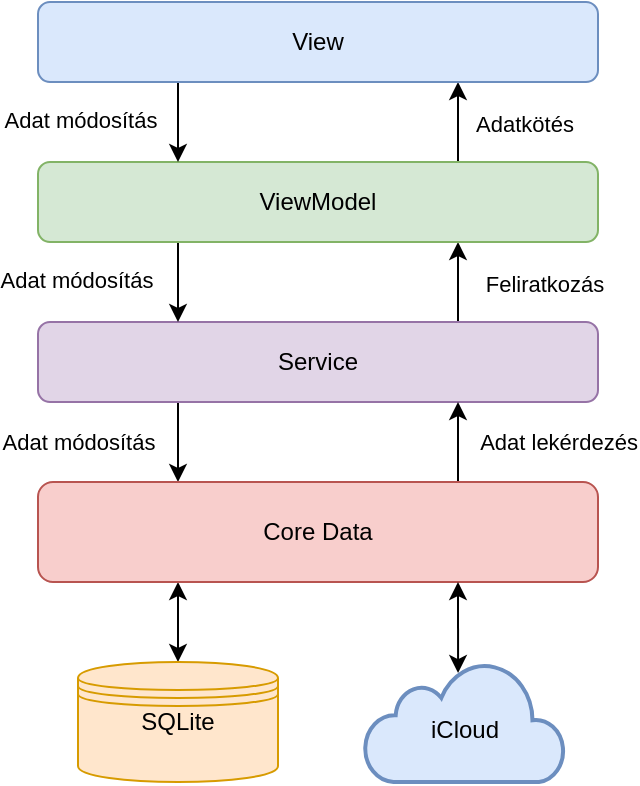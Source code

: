 <mxfile version="24.8.4">
  <diagram name="1 oldal" id="KdIXGfYalOhUa_dOvi26">
    <mxGraphModel dx="954" dy="650" grid="1" gridSize="10" guides="1" tooltips="1" connect="1" arrows="1" fold="1" page="1" pageScale="1" pageWidth="827" pageHeight="1169" math="0" shadow="0">
      <root>
        <mxCell id="0" />
        <mxCell id="1" parent="0" />
        <mxCell id="BcFD68ZfJUn94R82YFnP-16" style="edgeStyle=orthogonalEdgeStyle;rounded=0;orthogonalLoop=1;jettySize=auto;html=1;exitX=0.25;exitY=1;exitDx=0;exitDy=0;entryX=0.25;entryY=0;entryDx=0;entryDy=0;" parent="1" source="BmGdOzdEx5Pd-HnYDb_1-1" target="BmGdOzdEx5Pd-HnYDb_1-2" edge="1">
          <mxGeometry relative="1" as="geometry" />
        </mxCell>
        <mxCell id="BcFD68ZfJUn94R82YFnP-25" value="Adat módosítás" style="edgeLabel;html=1;align=center;verticalAlign=middle;resizable=0;points=[];labelBackgroundColor=none;" parent="BcFD68ZfJUn94R82YFnP-16" vertex="1" connectable="0">
          <mxGeometry x="-0.141" y="-1" relative="1" as="geometry">
            <mxPoint x="-49" y="3" as="offset" />
          </mxGeometry>
        </mxCell>
        <mxCell id="BcFD68ZfJUn94R82YFnP-23" style="edgeStyle=orthogonalEdgeStyle;rounded=0;orthogonalLoop=1;jettySize=auto;html=1;exitX=0.75;exitY=0;exitDx=0;exitDy=0;entryX=0.75;entryY=1;entryDx=0;entryDy=0;" parent="1" source="BmGdOzdEx5Pd-HnYDb_1-1" target="BcFD68ZfJUn94R82YFnP-7" edge="1">
          <mxGeometry relative="1" as="geometry" />
        </mxCell>
        <mxCell id="BmGdOzdEx5Pd-HnYDb_1-1" value="Service" style="rounded=1;whiteSpace=wrap;html=1;fillColor=#e1d5e7;strokeColor=#9673a6;" parent="1" vertex="1">
          <mxGeometry x="320" y="490" width="280" height="40" as="geometry" />
        </mxCell>
        <mxCell id="BcFD68ZfJUn94R82YFnP-19" style="edgeStyle=orthogonalEdgeStyle;rounded=0;orthogonalLoop=1;jettySize=auto;html=1;exitX=0.25;exitY=1;exitDx=0;exitDy=0;entryX=0.5;entryY=0;entryDx=0;entryDy=0;startArrow=classic;startFill=1;" parent="1" source="BmGdOzdEx5Pd-HnYDb_1-2" target="BmGdOzdEx5Pd-HnYDb_1-5" edge="1">
          <mxGeometry relative="1" as="geometry" />
        </mxCell>
        <mxCell id="BcFD68ZfJUn94R82YFnP-21" value="Adat lekérdezés" style="edgeStyle=orthogonalEdgeStyle;rounded=0;orthogonalLoop=1;jettySize=auto;html=1;exitX=0.75;exitY=0;exitDx=0;exitDy=0;entryX=0.75;entryY=1;entryDx=0;entryDy=0;" parent="1" source="BmGdOzdEx5Pd-HnYDb_1-2" target="BmGdOzdEx5Pd-HnYDb_1-1" edge="1">
          <mxGeometry y="-50" relative="1" as="geometry">
            <mxPoint as="offset" />
          </mxGeometry>
        </mxCell>
        <mxCell id="BmGdOzdEx5Pd-HnYDb_1-2" value="Core Data" style="rounded=1;whiteSpace=wrap;html=1;fillColor=#f8cecc;strokeColor=#b85450;" parent="1" vertex="1">
          <mxGeometry x="320" y="570" width="280" height="50" as="geometry" />
        </mxCell>
        <mxCell id="BcFD68ZfJUn94R82YFnP-1" value="" style="group" parent="1" vertex="1" connectable="0">
          <mxGeometry x="340" y="660" width="100" height="60" as="geometry" />
        </mxCell>
        <mxCell id="BmGdOzdEx5Pd-HnYDb_1-5" value="" style="shape=datastore;whiteSpace=wrap;html=1;fillColor=#ffe6cc;strokeColor=#d79b00;" parent="BcFD68ZfJUn94R82YFnP-1" vertex="1">
          <mxGeometry width="100" height="60" as="geometry" />
        </mxCell>
        <mxCell id="BmGdOzdEx5Pd-HnYDb_1-16" value="SQLite" style="text;html=1;strokeColor=none;fillColor=none;align=center;verticalAlign=middle;whiteSpace=wrap;rounded=0;" parent="BcFD68ZfJUn94R82YFnP-1" vertex="1">
          <mxGeometry x="25" y="15" width="50" height="30" as="geometry" />
        </mxCell>
        <mxCell id="BcFD68ZfJUn94R82YFnP-2" value="" style="group" parent="1" vertex="1" connectable="0">
          <mxGeometry x="483.34" y="660" width="99.99" height="60" as="geometry" />
        </mxCell>
        <mxCell id="BmGdOzdEx5Pd-HnYDb_1-6" value="" style="html=1;verticalLabelPosition=bottom;align=center;labelBackgroundColor=#ffffff;verticalAlign=top;strokeWidth=2;shadow=0;dashed=0;shape=mxgraph.ios7.icons.cloud;fillColor=#dae8fc;strokeColor=#6c8ebf;" parent="BcFD68ZfJUn94R82YFnP-2" vertex="1">
          <mxGeometry width="99.99" height="60" as="geometry" />
        </mxCell>
        <mxCell id="BmGdOzdEx5Pd-HnYDb_1-13" value="iCloud" style="text;html=1;strokeColor=none;fillColor=none;align=center;verticalAlign=middle;whiteSpace=wrap;rounded=0;" parent="BcFD68ZfJUn94R82YFnP-2" vertex="1">
          <mxGeometry x="24.282" y="21.429" width="51.426" height="25.714" as="geometry" />
        </mxCell>
        <mxCell id="BcFD68ZfJUn94R82YFnP-15" style="edgeStyle=orthogonalEdgeStyle;rounded=0;orthogonalLoop=1;jettySize=auto;html=1;exitX=0.25;exitY=1;exitDx=0;exitDy=0;entryX=0.25;entryY=0;entryDx=0;entryDy=0;" parent="1" source="BcFD68ZfJUn94R82YFnP-7" target="BmGdOzdEx5Pd-HnYDb_1-1" edge="1">
          <mxGeometry relative="1" as="geometry" />
        </mxCell>
        <mxCell id="BcFD68ZfJUn94R82YFnP-24" style="edgeStyle=orthogonalEdgeStyle;rounded=0;orthogonalLoop=1;jettySize=auto;html=1;exitX=0.75;exitY=0;exitDx=0;exitDy=0;entryX=0.75;entryY=1;entryDx=0;entryDy=0;" parent="1" source="BcFD68ZfJUn94R82YFnP-7" target="BcFD68ZfJUn94R82YFnP-8" edge="1">
          <mxGeometry relative="1" as="geometry" />
        </mxCell>
        <mxCell id="BcFD68ZfJUn94R82YFnP-7" value="ViewModel" style="rounded=1;whiteSpace=wrap;html=1;fillColor=#d5e8d4;strokeColor=#82b366;" parent="1" vertex="1">
          <mxGeometry x="320" y="410" width="280" height="40" as="geometry" />
        </mxCell>
        <mxCell id="BcFD68ZfJUn94R82YFnP-14" style="edgeStyle=orthogonalEdgeStyle;rounded=0;orthogonalLoop=1;jettySize=auto;html=1;exitX=0.25;exitY=1;exitDx=0;exitDy=0;entryX=0.25;entryY=0;entryDx=0;entryDy=0;" parent="1" source="BcFD68ZfJUn94R82YFnP-8" target="BcFD68ZfJUn94R82YFnP-7" edge="1">
          <mxGeometry relative="1" as="geometry" />
        </mxCell>
        <mxCell id="BcFD68ZfJUn94R82YFnP-8" value="View" style="rounded=1;whiteSpace=wrap;html=1;fillColor=#dae8fc;strokeColor=#6c8ebf;" parent="1" vertex="1">
          <mxGeometry x="320" y="330" width="280" height="40" as="geometry" />
        </mxCell>
        <mxCell id="BcFD68ZfJUn94R82YFnP-20" style="edgeStyle=orthogonalEdgeStyle;rounded=0;orthogonalLoop=1;jettySize=auto;html=1;exitX=0.75;exitY=1;exitDx=0;exitDy=0;entryX=0.467;entryY=0.092;entryDx=0;entryDy=0;entryPerimeter=0;startArrow=classic;startFill=1;" parent="1" source="BmGdOzdEx5Pd-HnYDb_1-2" target="BmGdOzdEx5Pd-HnYDb_1-6" edge="1">
          <mxGeometry relative="1" as="geometry" />
        </mxCell>
        <mxCell id="BcFD68ZfJUn94R82YFnP-26" value="Adat módosítás" style="edgeLabel;html=1;align=center;verticalAlign=middle;resizable=0;points=[];labelBackgroundColor=none;" parent="1" vertex="1" connectable="0">
          <mxGeometry x="360" y="560.001" as="geometry">
            <mxPoint x="-21" y="-91" as="offset" />
          </mxGeometry>
        </mxCell>
        <mxCell id="BcFD68ZfJUn94R82YFnP-27" value="Adat módosítás" style="edgeLabel;html=1;align=center;verticalAlign=middle;resizable=0;points=[];labelBackgroundColor=none;" parent="1" vertex="1" connectable="0">
          <mxGeometry x="400" y="567.241" as="geometry">
            <mxPoint x="-59" y="-178" as="offset" />
          </mxGeometry>
        </mxCell>
        <mxCell id="BcFD68ZfJUn94R82YFnP-29" value="Adatkötés" style="edgeLabel;html=1;align=center;verticalAlign=middle;resizable=0;points=[];labelBackgroundColor=none;" parent="1" vertex="1" connectable="0">
          <mxGeometry x="560" y="390.0" as="geometry">
            <mxPoint x="3" y="1" as="offset" />
          </mxGeometry>
        </mxCell>
        <mxCell id="BcFD68ZfJUn94R82YFnP-30" value="Feliratkozás" style="edgeLabel;html=1;align=center;verticalAlign=middle;resizable=0;points=[];labelBackgroundColor=none;" parent="1" vertex="1" connectable="0">
          <mxGeometry x="570" y="470.0" as="geometry">
            <mxPoint x="3" y="1" as="offset" />
          </mxGeometry>
        </mxCell>
      </root>
    </mxGraphModel>
  </diagram>
</mxfile>
